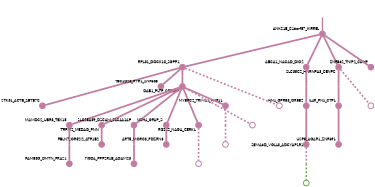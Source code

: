 strict digraph  {
graph[splines=false]; nodesep=0.7; rankdir=TB; ranksep=0.6; forcelabels=true; dpi=600; size=2.5;
0 [color="#c27ba0ff", fillcolor="#c27ba0ff", fixedsize=true, fontname=Lato, fontsize="12pt", height="0.25", label="", penwidth=3, shape=circle, style=filled, xlabel=ANKS1B_C16orf87_KIRREL];
1 [color="#c27ba0ff", fillcolor="#c27ba0ff", fixedsize=true, fontname=Lato, fontsize="12pt", height="0.25", label="", penwidth=3, shape=circle, style=filled, xlabel=RPL31_DOCK10_SGPP1];
2 [color="#c27ba0ff", fillcolor="#c27ba0ff", fixedsize=true, fontname=Lato, fontsize="12pt", height="0.25", label="", penwidth=3, shape=circle, style=filled, xlabel=ABCA1_NACAD_DIO2];
11 [color="#c27ba0ff", fillcolor="#c27ba0ff", fixedsize=true, fontname=Lato, fontsize="12pt", height="0.25", label="", penwidth=3, shape=circle, style=filled, xlabel=SLC35C2_HNRNPA3_CENPC];
16 [color="#c27ba0ff", fillcolor="#c27ba0ff", fixedsize=true, fontname=Lato, fontsize="12pt", height="0.25", label="", penwidth=3, shape=circle, style=filled, xlabel=ZNF862_TNIP2_CDH9];
9 [color="#c27ba0ff", fillcolor="#c27ba0ff", fixedsize=true, fontname=Lato, fontsize="12pt", height="0.25", label="", penwidth=3, shape=circle, style=filled, xlabel=STK31_ACTB_ZBTB7C];
17 [color="#c27ba0ff", fillcolor="#c27ba0ff", fixedsize=true, fontname=Lato, fontsize="12pt", height="0.25", label="", penwidth=3, shape=circle, style=filled, xlabel=TBC1D23_RYR1_ZNF638];
19 [color="#c27ba0ff", fillcolor="#c27ba0ff", fixedsize=true, fontname=Lato, fontsize="12pt", height="0.25", label="", penwidth=3, shape=circle, style=filled, xlabel=DAB1_PLTP_CREBBP];
23 [color="#c27ba0ff", fillcolor="#c27ba0ff", fixedsize=true, fontname=Lato, fontsize="12pt", height="0.25", label="", penwidth=3, shape=circle, style=solid, xlabel=""];
4 [color="#c27ba0ff", fillcolor="#c27ba0ff", fixedsize=true, fontname=Lato, fontsize="12pt", height="0.25", label="", penwidth=3, shape=circle, style=filled, xlabel=HN1_GPR83_OR5B2];
3 [color="#c27ba0ff", fillcolor="#c27ba0ff", fixedsize=true, fontname=Lato, fontsize="12pt", height="0.25", label="", penwidth=3, shape=circle, style=filled, xlabel=IL4R_FN1_CTF1];
8 [color="#c27ba0ff", fillcolor="#c27ba0ff", fixedsize=true, fontname=Lato, fontsize="12pt", height="0.25", label="", penwidth=3, shape=circle, style=filled, xlabel=USP5_AGAP1_ZNF691];
13 [color="#c27ba0ff", fillcolor="#c27ba0ff", fixedsize=true, fontname=Lato, fontsize="12pt", height="0.25", label="", penwidth=3, shape=circle, style=filled, xlabel=SEMA6D_VGLL3_ADCYAP1R1];
5 [color="#c27ba0ff", fillcolor="#c27ba0ff", fixedsize=true, fontname=Lato, fontsize="12pt", height="0.25", label="", penwidth=3, shape=circle, style=filled, xlabel=MAMDC2_UBR3_TBX15];
7 [color="#c27ba0ff", fillcolor="#c27ba0ff", fixedsize=true, fontname=Lato, fontsize="12pt", height="0.25", label="", penwidth=3, shape=circle, style=filled, xlabel=FAM83G_DMTN_FRAS1];
10 [color="#c27ba0ff", fillcolor="#c27ba0ff", fixedsize=true, fontname=Lato, fontsize="12pt", height="0.25", label="", penwidth=3, shape=circle, style=filled, xlabel=TRPM2_MEDAG_PNN];
21 [color="#c27ba0ff", fillcolor="#c27ba0ff", fixedsize=true, fontname=Lato, fontsize="12pt", height="0.25", label="", penwidth=3, shape=circle, style=filled, xlabel=FBLN7_OR52I2_ATP1B2];
24 [color="#c27ba0ff", fillcolor="#c27ba0ff", fixedsize=true, fontname=Lato, fontsize="12pt", height="0.25", label="", penwidth=3, shape=circle, style=solid, xlabel=""];
12 [color="#c27ba0ff", fillcolor="#c27ba0ff", fixedsize=true, fontname=Lato, fontsize="12pt", height="0.25", label="", penwidth=3, shape=circle, style=filled, xlabel=SLC25A39_DSCAM_SLC4A1AP];
6 [color="#c27ba0ff", fillcolor="#c27ba0ff", fixedsize=true, fontname=Lato, fontsize="12pt", height="0.25", label="", penwidth=3, shape=circle, style=filled, xlabel=TIGD4_PPP2R1B_ADAM23];
22 [color="#6aa84fff", fillcolor="#6aa84fff", fixedsize=true, fontname=Lato, fontsize="12pt", height="0.25", label="", penwidth=3, shape=circle, style=solid, xlabel=""];
14 [color="#c27ba0ff", fillcolor="#c27ba0ff", fixedsize=true, fontname=Lato, fontsize="12pt", height="0.25", label="", penwidth=3, shape=circle, style=filled, xlabel=MSH4_GFAP_SI];
20 [color="#c27ba0ff", fillcolor="#c27ba0ff", fixedsize=true, fontname=Lato, fontsize="12pt", height="0.25", label="", penwidth=3, shape=circle, style=filled, xlabel=ART5_MORC3_PDZRN3];
15 [color="#c27ba0ff", fillcolor="#c27ba0ff", fixedsize=true, fontname=Lato, fontsize="12pt", height="0.25", label="", penwidth=3, shape=circle, style=filled, xlabel=RGS22_NAGA_CERKL];
25 [color="#c27ba0ff", fillcolor="#c27ba0ff", fixedsize=true, fontname=Lato, fontsize="12pt", height="0.25", label="", penwidth=3, shape=circle, style=solid, xlabel=""];
18 [color="#c27ba0ff", fillcolor="#c27ba0ff", fixedsize=true, fontname=Lato, fontsize="12pt", height="0.25", label="", penwidth=3, shape=circle, style=filled, xlabel=MYBPC2_TRIM11_PHF11];
26 [color="#c27ba0ff", fillcolor="#c27ba0ff", fixedsize=true, fontname=Lato, fontsize="12pt", height="0.25", label="", penwidth=3, shape=circle, style=solid, xlabel=""];
27 [color="#c27ba0ff", fillcolor="#c27ba0ff", fixedsize=true, fontname=Lato, fontsize="12pt", height="0.25", label="", penwidth=3, shape=circle, style=solid, xlabel=""];
normal [label="", penwidth=3, style=invis, xlabel=ANKS1B_C16orf87_KIRREL];
0 -> 1  [arrowsize=0, color="#c27ba0ff;0.5:#c27ba0ff", minlen="2.0", penwidth="5.5", style=solid];
0 -> 2  [arrowsize=0, color="#c27ba0ff;0.5:#c27ba0ff", minlen="2.0", penwidth="5.5", style=solid];
0 -> 11  [arrowsize=0, color="#c27ba0ff;0.5:#c27ba0ff", minlen="2.0", penwidth="5.5", style=solid];
0 -> 16  [arrowsize=0, color="#c27ba0ff;0.5:#c27ba0ff", minlen="2.0", penwidth="5.5", style=solid];
1 -> 9  [arrowsize=0, color="#c27ba0ff;0.5:#c27ba0ff", minlen="2.0", penwidth="5.5", style=solid];
1 -> 17  [arrowsize=0, color="#c27ba0ff;0.5:#c27ba0ff", minlen="1.4000000953674316", penwidth="5.5", style=solid];
1 -> 19  [arrowsize=0, color="#c27ba0ff;0.5:#c27ba0ff", minlen="1.0", penwidth="5.5", style=solid];
1 -> 23  [arrowsize=0, color="#c27ba0ff;0.5:#c27ba0ff", minlen="2.0", penwidth=5, style=dashed];
2 -> 4  [arrowsize=0, color="#c27ba0ff;0.5:#c27ba0ff", minlen="2.0", penwidth="5.5", style=solid];
11 -> 3  [arrowsize=0, color="#c27ba0ff;0.5:#c27ba0ff", minlen="2.0", penwidth="5.5", style=solid];
11 -> 24  [arrowsize=0, color="#c27ba0ff;0.5:#c27ba0ff", minlen="2.0", penwidth=5, style=dashed];
19 -> 5  [arrowsize=0, color="#c27ba0ff;0.5:#c27ba0ff", minlen="2.0", penwidth="5.5", style=solid];
19 -> 10  [arrowsize=0, color="#c27ba0ff;0.5:#c27ba0ff", minlen="2.0", penwidth="5.5", style=solid];
19 -> 12  [arrowsize=0, color="#c27ba0ff;0.5:#c27ba0ff", minlen="2.0", penwidth="5.5", style=solid];
19 -> 14  [arrowsize=0, color="#c27ba0ff;0.5:#c27ba0ff", minlen="2.0", penwidth="5.5", style=solid];
19 -> 15  [arrowsize=0, color="#c27ba0ff;0.5:#c27ba0ff", minlen="2.0", penwidth="5.5", style=solid];
19 -> 18  [arrowsize=0, color="#c27ba0ff;0.5:#c27ba0ff", minlen="1.2000000476837158", penwidth="5.5", style=solid];
19 -> 27  [arrowsize=0, color="#c27ba0ff;0.5:#c27ba0ff", minlen="2.0", penwidth=5, style=dashed];
4 -> 13  [arrowsize=0, color="#c27ba0ff;0.5:#c27ba0ff", minlen="2.0", penwidth="5.5", style=solid];
3 -> 8  [arrowsize=0, color="#c27ba0ff;0.5:#c27ba0ff", minlen="2.0", penwidth="5.5", style=solid];
13 -> 22  [arrowsize=0, color="#c27ba0ff;0.5:#6aa84fff", minlen="2.0", penwidth=5, style=dashed];
5 -> 7  [arrowsize=0, color="#c27ba0ff;0.5:#c27ba0ff", minlen="2.0", penwidth="5.5", style=solid];
10 -> 21  [arrowsize=0, color="#c27ba0ff;0.5:#c27ba0ff", minlen="1.0", penwidth="5.5", style=solid];
12 -> 6  [arrowsize=0, color="#c27ba0ff;0.5:#c27ba0ff", minlen="2.0", penwidth="5.5", style=solid];
14 -> 20  [arrowsize=0, color="#c27ba0ff;0.5:#c27ba0ff", minlen="1.0", penwidth="5.5", style=solid];
15 -> 25  [arrowsize=0, color="#c27ba0ff;0.5:#c27ba0ff", minlen="2.0", penwidth=5, style=dashed];
18 -> 26  [arrowsize=0, color="#c27ba0ff;0.5:#c27ba0ff", minlen="2.0", penwidth=5, style=dashed];
normal -> 0  [arrowsize=0, color="#c27ba0ff", label="", penwidth=4, style=solid];
}
